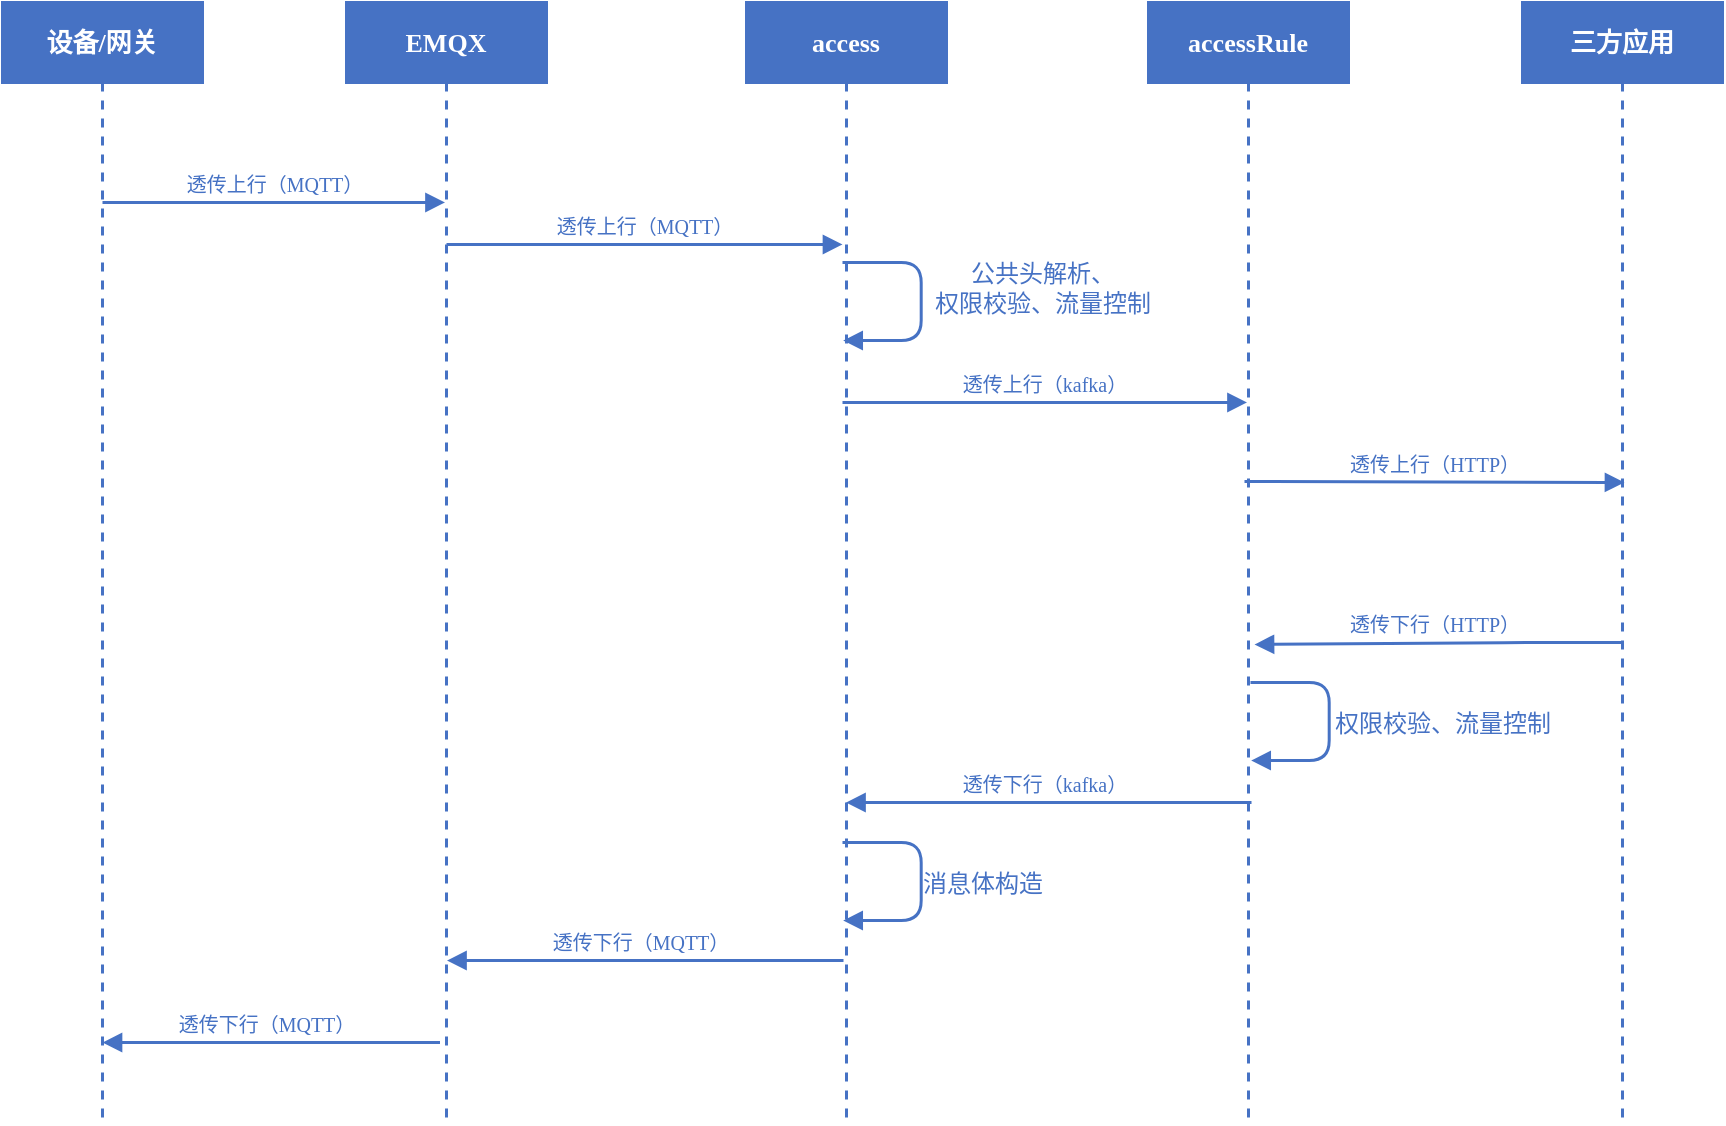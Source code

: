 <mxfile version="14.8.6" type="github">
  <diagram name="Page-1" id="13e1069c-82ec-6db2-03f1-153e76fe0fe0">
    <mxGraphModel dx="1030" dy="484" grid="1" gridSize="10" guides="1" tooltips="1" connect="1" arrows="1" fold="1" page="1" pageScale="1" pageWidth="1100" pageHeight="850" background="none" math="0" shadow="0">
      <root>
        <mxCell id="0" />
        <mxCell id="1" parent="0" />
        <mxCell id="7baba1c4bc27f4b0-2" value="EMQX" style="shape=umlLifeline;perimeter=lifelinePerimeter;whiteSpace=wrap;html=1;container=1;collapsible=0;recursiveResize=0;outlineConnect=0;shadow=0;comic=0;labelBackgroundColor=none;strokeWidth=1.5;fontFamily=Verdana;fontSize=13;align=center;fontColor=#ffffff;fontStyle=1;fillColor=#4672C4;sketch=0;rounded=0;glass=0;strokeColor=#4672C4;" parent="1" vertex="1">
          <mxGeometry x="272" y="80" width="100" height="560" as="geometry" />
        </mxCell>
        <mxCell id="7baba1c4bc27f4b0-3" value="access" style="shape=umlLifeline;perimeter=lifelinePerimeter;whiteSpace=wrap;html=1;container=1;collapsible=0;recursiveResize=0;outlineConnect=0;shadow=0;comic=0;labelBackgroundColor=none;strokeWidth=1.5;fontFamily=Verdana;fontSize=13;align=center;fontColor=#ffffff;fontStyle=1;fillColor=#4672C4;sketch=0;rounded=0;glass=0;strokeColor=#4672C4;" parent="1" vertex="1">
          <mxGeometry x="472" y="80" width="100" height="560" as="geometry" />
        </mxCell>
        <mxCell id="7baba1c4bc27f4b0-8" value="设备/网关" style="shape=umlLifeline;perimeter=lifelinePerimeter;whiteSpace=wrap;html=1;container=1;collapsible=0;recursiveResize=0;outlineConnect=0;shadow=0;comic=0;labelBackgroundColor=none;strokeWidth=1.5;fontFamily=Verdana;fontSize=13;align=center;fontColor=#ffffff;fontStyle=1;fillColor=#4672C4;sketch=0;rounded=0;glass=0;strokeColor=#4672C4;" parent="1" vertex="1">
          <mxGeometry x="100" y="80" width="100" height="560" as="geometry" />
        </mxCell>
        <mxCell id="7baba1c4bc27f4b0-11" value="透传上行（MQTT）" style="html=1;verticalAlign=bottom;endArrow=block;labelBackgroundColor=none;fontFamily=Verdana;fontSize=10;edgeStyle=elbowEdgeStyle;elbow=vertical;fillColor=#0050ef;strokeWidth=1.5;fontColor=#4672C4;strokeColor=#4672C4;" parent="1" target="7baba1c4bc27f4b0-2" edge="1">
          <mxGeometry relative="1" as="geometry">
            <mxPoint x="150" y="180" as="sourcePoint" />
            <mxPoint x="397" y="180" as="targetPoint" />
          </mxGeometry>
        </mxCell>
        <mxCell id="7baba1c4bc27f4b0-14" value="透传上行（MQTT）" style="html=1;verticalAlign=bottom;endArrow=block;labelBackgroundColor=none;fontFamily=Verdana;fontSize=10;edgeStyle=elbowEdgeStyle;elbow=vertical;fillColor=#0050ef;strokeWidth=1.5;fontColor=#4672C4;strokeColor=#4672C4;" parent="1" edge="1">
          <mxGeometry relative="1" as="geometry">
            <mxPoint x="322" y="201" as="sourcePoint" />
            <mxPoint x="520" y="201" as="targetPoint" />
          </mxGeometry>
        </mxCell>
        <mxCell id="Zx9dLRUgrOR5L-L7LJRZ-5" value="透传下行（MQTT）" style="html=1;verticalAlign=bottom;endArrow=block;fontFamily=Verdana;fontSize=10;strokeWidth=1.5;fontColor=#4672C4;strokeColor=#4672C4;" parent="1" target="7baba1c4bc27f4b0-2" edge="1">
          <mxGeometry x="0.036" width="80" relative="1" as="geometry">
            <mxPoint x="520.5" y="559" as="sourcePoint" />
            <mxPoint x="350" y="559" as="targetPoint" />
            <Array as="points">
              <mxPoint x="470.5" y="559" />
            </Array>
            <mxPoint x="1" as="offset" />
          </mxGeometry>
        </mxCell>
        <mxCell id="osyFYBOAApyuV-oODg8q-1" value="accessRule" style="shape=umlLifeline;perimeter=lifelinePerimeter;whiteSpace=wrap;html=1;container=1;collapsible=0;recursiveResize=0;outlineConnect=0;shadow=0;comic=0;labelBackgroundColor=none;strokeWidth=1.5;fontFamily=Verdana;fontSize=13;align=center;fontColor=#ffffff;fontStyle=1;fillColor=#4672C4;sketch=0;rounded=0;glass=0;strokeColor=#4672C4;" parent="1" vertex="1">
          <mxGeometry x="673" y="80" width="100" height="560" as="geometry" />
        </mxCell>
        <mxCell id="osyFYBOAApyuV-oODg8q-4" value="公共头解析、&lt;br&gt;权限校验、流量控制" style="html=1;verticalAlign=bottom;endArrow=block;labelBackgroundColor=none;fontFamily=Verdana;fontSize=12;elbow=vertical;edgeStyle=orthogonalEdgeStyle;exitX=1.066;exitY=0.713;exitPerimeter=0;sketch=0;shadow=0;rounded=1;strokeColor=#4672C4;fontColor=#4672C4;strokeWidth=1.5;" parent="1" edge="1">
          <mxGeometry x="0.182" y="61" relative="1" as="geometry">
            <mxPoint x="520" y="210.01" as="sourcePoint" />
            <mxPoint x="520.34" y="249" as="targetPoint" />
            <Array as="points">
              <mxPoint x="559.34" y="210" />
              <mxPoint x="559.34" y="249" />
            </Array>
            <mxPoint as="offset" />
          </mxGeometry>
        </mxCell>
        <mxCell id="osyFYBOAApyuV-oODg8q-5" value="透传上行（kafka）" style="html=1;verticalAlign=bottom;endArrow=block;labelBackgroundColor=none;fontFamily=Verdana;fontSize=10;edgeStyle=elbowEdgeStyle;elbow=vertical;fillColor=#0050ef;strokeWidth=1.5;fontColor=#4672C4;strokeColor=#4672C4;" parent="1" target="osyFYBOAApyuV-oODg8q-1" edge="1">
          <mxGeometry relative="1" as="geometry">
            <mxPoint x="520" y="280" as="sourcePoint" />
            <mxPoint x="691.25" y="280" as="targetPoint" />
          </mxGeometry>
        </mxCell>
        <mxCell id="osyFYBOAApyuV-oODg8q-6" value="三方应用" style="shape=umlLifeline;perimeter=lifelinePerimeter;whiteSpace=wrap;html=1;container=1;collapsible=0;recursiveResize=0;outlineConnect=0;shadow=0;comic=0;labelBackgroundColor=none;strokeWidth=1.5;fontFamily=Verdana;fontSize=13;align=center;fontColor=#ffffff;fontStyle=1;fillColor=#4672C4;sketch=0;rounded=0;glass=0;strokeColor=#4672C4;" parent="1" vertex="1">
          <mxGeometry x="860" y="80" width="100" height="560" as="geometry" />
        </mxCell>
        <mxCell id="osyFYBOAApyuV-oODg8q-7" value="透传上行（HTTP）" style="html=1;verticalAlign=bottom;endArrow=block;labelBackgroundColor=none;fontFamily=Verdana;fontSize=10;edgeStyle=elbowEdgeStyle;elbow=vertical;fillColor=#0050ef;strokeWidth=1.5;fontColor=#4672C4;strokeColor=#4672C4;" parent="1" edge="1">
          <mxGeometry relative="1" as="geometry">
            <mxPoint x="721" y="319.5" as="sourcePoint" />
            <mxPoint x="911" y="320" as="targetPoint" />
          </mxGeometry>
        </mxCell>
        <mxCell id="osyFYBOAApyuV-oODg8q-8" value="透传下行（HTTP）" style="html=1;verticalAlign=bottom;endArrow=block;fontFamily=Verdana;fontSize=10;strokeWidth=1.5;fontColor=#4672C4;strokeColor=#4672C4;" parent="1" edge="1">
          <mxGeometry x="0.036" width="80" relative="1" as="geometry">
            <mxPoint x="910.5" y="400" as="sourcePoint" />
            <mxPoint x="726" y="401" as="targetPoint" />
            <Array as="points">
              <mxPoint x="860.5" y="400" />
            </Array>
            <mxPoint x="1" as="offset" />
          </mxGeometry>
        </mxCell>
        <mxCell id="osyFYBOAApyuV-oODg8q-9" value="透传下行（kafka）" style="html=1;verticalAlign=bottom;endArrow=block;fontFamily=Verdana;fontSize=10;strokeWidth=1.5;fontColor=#4672C4;strokeColor=#4672C4;" parent="1" edge="1">
          <mxGeometry x="0.036" width="80" relative="1" as="geometry">
            <mxPoint x="724.5" y="480" as="sourcePoint" />
            <mxPoint x="521.75" y="480" as="targetPoint" />
            <Array as="points">
              <mxPoint x="674.5" y="480" />
            </Array>
            <mxPoint x="1" as="offset" />
          </mxGeometry>
        </mxCell>
        <mxCell id="osyFYBOAApyuV-oODg8q-10" value="权限校验、流量控制" style="html=1;verticalAlign=bottom;endArrow=block;labelBackgroundColor=none;fontFamily=Verdana;fontSize=12;elbow=vertical;edgeStyle=orthogonalEdgeStyle;exitX=1.066;exitY=0.713;exitPerimeter=0;sketch=0;shadow=0;rounded=1;strokeColor=#4672C4;fontColor=#4672C4;strokeWidth=1.5;" parent="1" edge="1">
          <mxGeometry x="0.182" y="57" relative="1" as="geometry">
            <mxPoint x="724" y="420.01" as="sourcePoint" />
            <mxPoint x="724.34" y="459" as="targetPoint" />
            <Array as="points">
              <mxPoint x="763.34" y="420" />
              <mxPoint x="763.34" y="459" />
            </Array>
            <mxPoint as="offset" />
          </mxGeometry>
        </mxCell>
        <mxCell id="osyFYBOAApyuV-oODg8q-11" value="消息体构造" style="html=1;verticalAlign=bottom;endArrow=block;labelBackgroundColor=none;fontFamily=Verdana;fontSize=12;elbow=vertical;edgeStyle=orthogonalEdgeStyle;exitX=1.066;exitY=0.713;exitPerimeter=0;sketch=0;shadow=0;rounded=1;strokeColor=#4672C4;fontColor=#4672C4;strokeWidth=1.5;" parent="1" edge="1">
          <mxGeometry x="0.182" y="31" relative="1" as="geometry">
            <mxPoint x="520" y="500.01" as="sourcePoint" />
            <mxPoint x="520.34" y="539" as="targetPoint" />
            <Array as="points">
              <mxPoint x="559.34" y="500" />
              <mxPoint x="559.34" y="539" />
            </Array>
            <mxPoint as="offset" />
          </mxGeometry>
        </mxCell>
        <mxCell id="osyFYBOAApyuV-oODg8q-12" value="透传下行（MQTT）" style="html=1;verticalAlign=bottom;endArrow=block;fontFamily=Verdana;fontSize=10;strokeWidth=1.5;fontColor=#4672C4;strokeColor=#4672C4;" parent="1" edge="1">
          <mxGeometry x="0.036" width="80" relative="1" as="geometry">
            <mxPoint x="318.75" y="600" as="sourcePoint" />
            <mxPoint x="150" y="600" as="targetPoint" />
            <Array as="points">
              <mxPoint x="268.75" y="600" />
            </Array>
            <mxPoint x="1" as="offset" />
          </mxGeometry>
        </mxCell>
      </root>
    </mxGraphModel>
  </diagram>
</mxfile>
